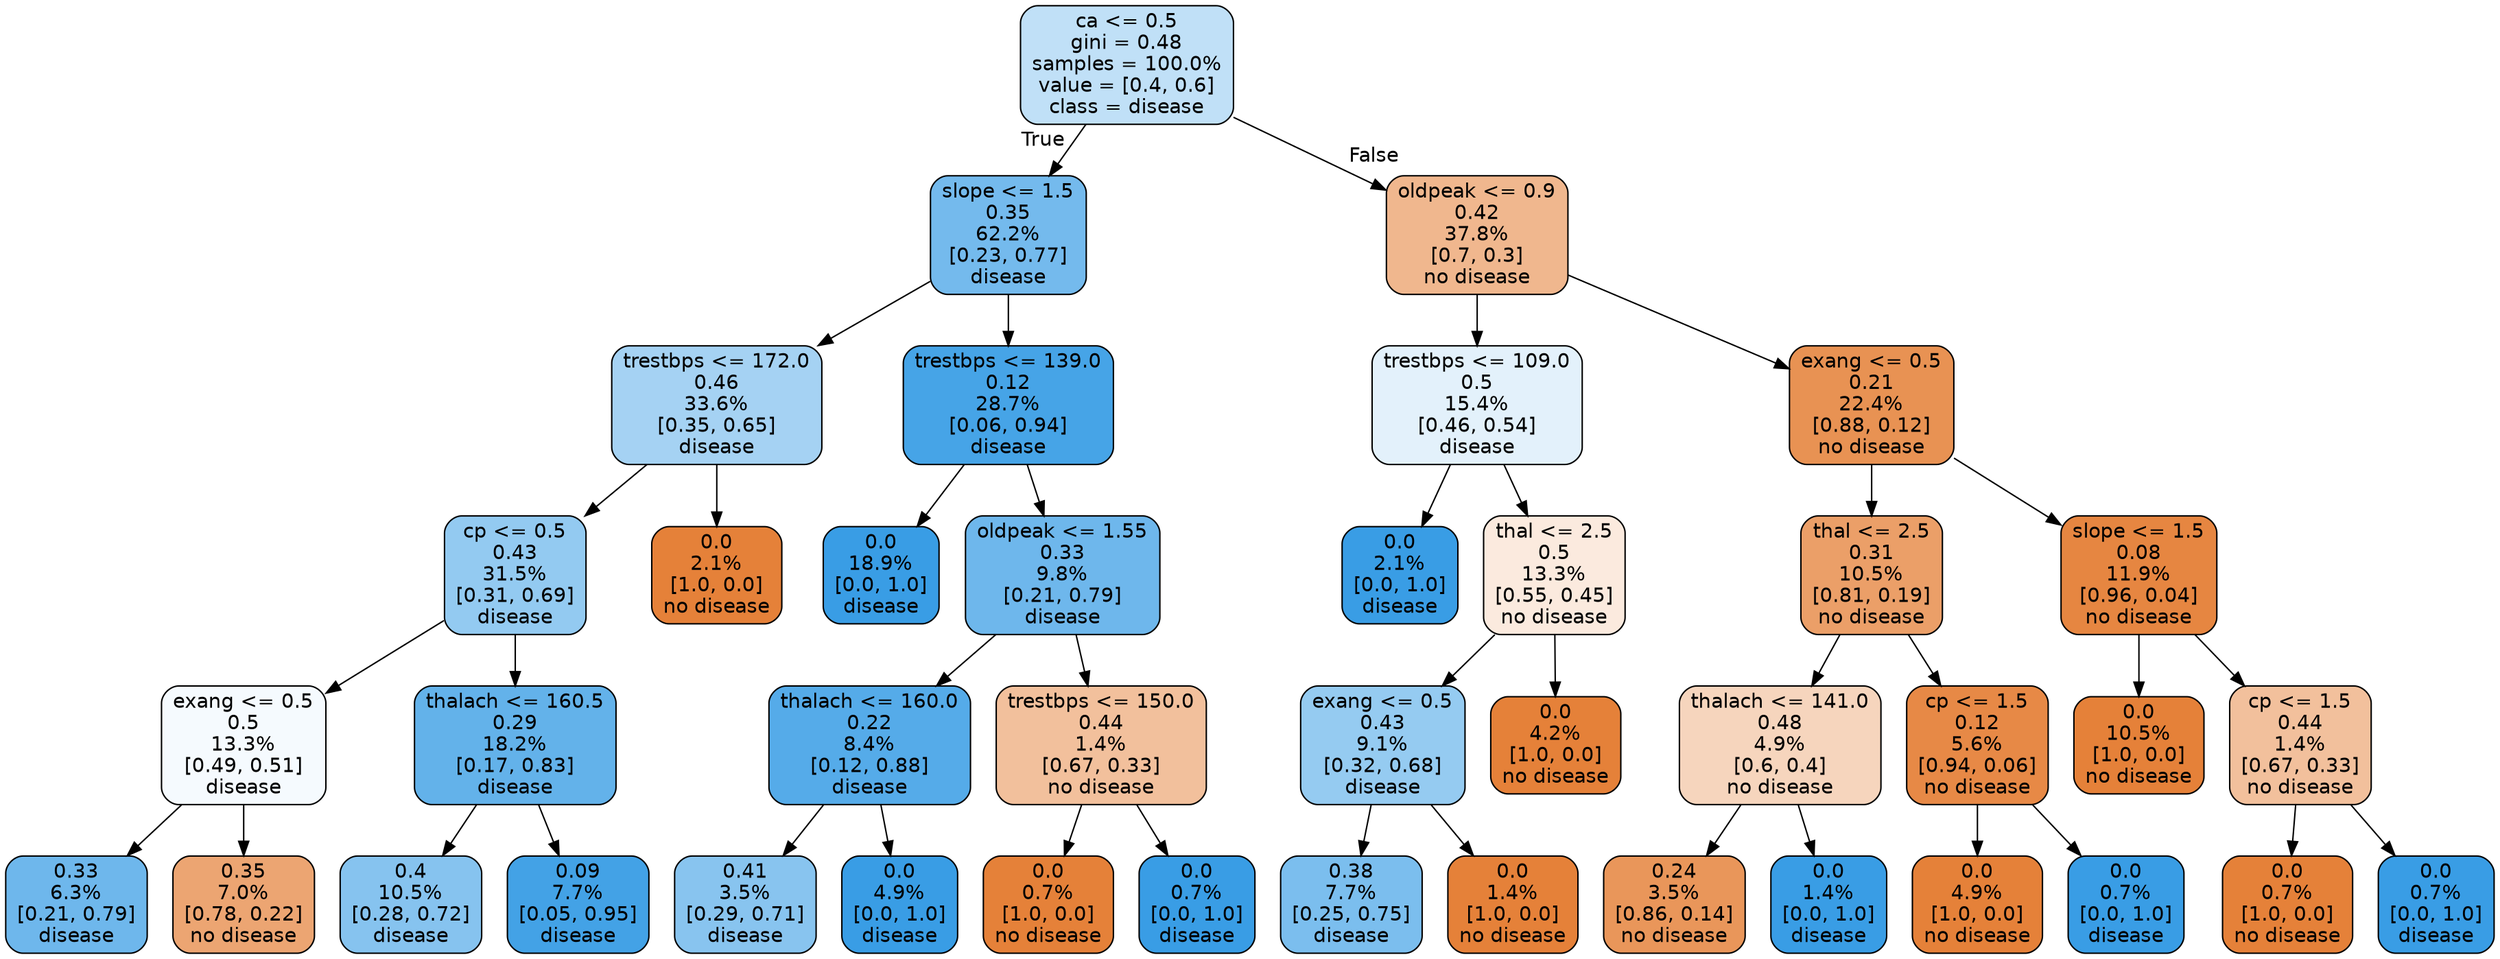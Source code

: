 digraph Tree {
node [shape=box, style="filled, rounded", color="black", fontname=helvetica] ;
edge [fontname=helvetica] ;
0 [label="ca <= 0.5\ngini = 0.48\nsamples = 100.0%\nvalue = [0.4, 0.6]\nclass = disease", fillcolor="#c0e0f7"] ;
1 [label="slope <= 1.5\n0.35\n62.2%\n[0.23, 0.77]\ndisease", fillcolor="#74baed"] ;
0 -> 1 [labeldistance=2.5, labelangle=45, headlabel="True"] ;
2 [label="trestbps <= 172.0\n0.46\n33.6%\n[0.35, 0.65]\ndisease", fillcolor="#a5d2f3"] ;
1 -> 2 ;
3 [label="cp <= 0.5\n0.43\n31.5%\n[0.31, 0.69]\ndisease", fillcolor="#93caf1"] ;
2 -> 3 ;
4 [label="exang <= 0.5\n0.5\n13.3%\n[0.49, 0.51]\ndisease", fillcolor="#f5fafe"] ;
3 -> 4 ;
5 [label="0.33\n6.3%\n[0.21, 0.79]\ndisease", fillcolor="#6eb7ec"] ;
4 -> 5 ;
6 [label="0.35\n7.0%\n[0.78, 0.22]\nno disease", fillcolor="#eca572"] ;
4 -> 6 ;
7 [label="thalach <= 160.5\n0.29\n18.2%\n[0.17, 0.83]\ndisease", fillcolor="#63b2ea"] ;
3 -> 7 ;
8 [label="0.4\n10.5%\n[0.28, 0.72]\ndisease", fillcolor="#86c3ef"] ;
7 -> 8 ;
9 [label="0.09\n7.7%\n[0.05, 0.95]\ndisease", fillcolor="#43a2e6"] ;
7 -> 9 ;
10 [label="0.0\n2.1%\n[1.0, 0.0]\nno disease", fillcolor="#e58139"] ;
2 -> 10 ;
11 [label="trestbps <= 139.0\n0.12\n28.7%\n[0.06, 0.94]\ndisease", fillcolor="#46a4e7"] ;
1 -> 11 ;
12 [label="0.0\n18.9%\n[0.0, 1.0]\ndisease", fillcolor="#399de5"] ;
11 -> 12 ;
13 [label="oldpeak <= 1.55\n0.33\n9.8%\n[0.21, 0.79]\ndisease", fillcolor="#6eb7ec"] ;
11 -> 13 ;
14 [label="thalach <= 160.0\n0.22\n8.4%\n[0.12, 0.88]\ndisease", fillcolor="#55abe9"] ;
13 -> 14 ;
15 [label="0.41\n3.5%\n[0.29, 0.71]\ndisease", fillcolor="#88c4ef"] ;
14 -> 15 ;
16 [label="0.0\n4.9%\n[0.0, 1.0]\ndisease", fillcolor="#399de5"] ;
14 -> 16 ;
17 [label="trestbps <= 150.0\n0.44\n1.4%\n[0.67, 0.33]\nno disease", fillcolor="#f2c09c"] ;
13 -> 17 ;
18 [label="0.0\n0.7%\n[1.0, 0.0]\nno disease", fillcolor="#e58139"] ;
17 -> 18 ;
19 [label="0.0\n0.7%\n[0.0, 1.0]\ndisease", fillcolor="#399de5"] ;
17 -> 19 ;
20 [label="oldpeak <= 0.9\n0.42\n37.8%\n[0.7, 0.3]\nno disease", fillcolor="#f0b78e"] ;
0 -> 20 [labeldistance=2.5, labelangle=-45, headlabel="False"] ;
21 [label="trestbps <= 109.0\n0.5\n15.4%\n[0.46, 0.54]\ndisease", fillcolor="#e3f1fb"] ;
20 -> 21 ;
22 [label="0.0\n2.1%\n[0.0, 1.0]\ndisease", fillcolor="#399de5"] ;
21 -> 22 ;
23 [label="thal <= 2.5\n0.5\n13.3%\n[0.55, 0.45]\nno disease", fillcolor="#fbeade"] ;
21 -> 23 ;
24 [label="exang <= 0.5\n0.43\n9.1%\n[0.32, 0.68]\ndisease", fillcolor="#95cbf1"] ;
23 -> 24 ;
25 [label="0.38\n7.7%\n[0.25, 0.75]\ndisease", fillcolor="#7bbeee"] ;
24 -> 25 ;
26 [label="0.0\n1.4%\n[1.0, 0.0]\nno disease", fillcolor="#e58139"] ;
24 -> 26 ;
27 [label="0.0\n4.2%\n[1.0, 0.0]\nno disease", fillcolor="#e58139"] ;
23 -> 27 ;
28 [label="exang <= 0.5\n0.21\n22.4%\n[0.88, 0.12]\nno disease", fillcolor="#e89253"] ;
20 -> 28 ;
29 [label="thal <= 2.5\n0.31\n10.5%\n[0.81, 0.19]\nno disease", fillcolor="#eb9f68"] ;
28 -> 29 ;
30 [label="thalach <= 141.0\n0.48\n4.9%\n[0.6, 0.4]\nno disease", fillcolor="#f6d5bd"] ;
29 -> 30 ;
31 [label="0.24\n3.5%\n[0.86, 0.14]\nno disease", fillcolor="#e9965a"] ;
30 -> 31 ;
32 [label="0.0\n1.4%\n[0.0, 1.0]\ndisease", fillcolor="#399de5"] ;
30 -> 32 ;
33 [label="cp <= 1.5\n0.12\n5.6%\n[0.94, 0.06]\nno disease", fillcolor="#e78946"] ;
29 -> 33 ;
34 [label="0.0\n4.9%\n[1.0, 0.0]\nno disease", fillcolor="#e58139"] ;
33 -> 34 ;
35 [label="0.0\n0.7%\n[0.0, 1.0]\ndisease", fillcolor="#399de5"] ;
33 -> 35 ;
36 [label="slope <= 1.5\n0.08\n11.9%\n[0.96, 0.04]\nno disease", fillcolor="#e68641"] ;
28 -> 36 ;
37 [label="0.0\n10.5%\n[1.0, 0.0]\nno disease", fillcolor="#e58139"] ;
36 -> 37 ;
38 [label="cp <= 1.5\n0.44\n1.4%\n[0.67, 0.33]\nno disease", fillcolor="#f2c09c"] ;
36 -> 38 ;
39 [label="0.0\n0.7%\n[1.0, 0.0]\nno disease", fillcolor="#e58139"] ;
38 -> 39 ;
40 [label="0.0\n0.7%\n[0.0, 1.0]\ndisease", fillcolor="#399de5"] ;
38 -> 40 ;
}